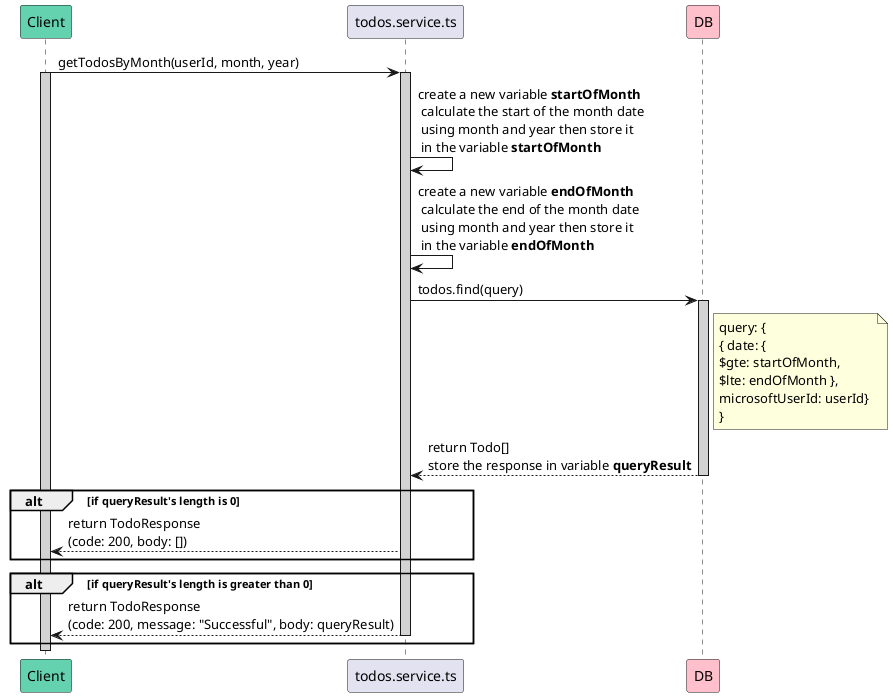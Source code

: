 @startuml getTodosByMonth
participant Client #64D1AF
participant todos.service.ts
participant DB #FFC0CB

Client -> todos.service.ts : getTodosByMonth(userId, month, year)
activate Client #D3D3D3
activate todos.service.ts #D3D3D3

todos.service.ts -> todos.service.ts : create a new variable **startOfMonth** \n calculate the start of the month date \n using month and year then store it \n in the variable **startOfMonth**
todos.service.ts -> todos.service.ts : create a new variable **endOfMonth** \n calculate the end of the month date \n using month and year then store it \n in the variable **endOfMonth**
    
    todos.service.ts -> DB : todos.find(query)
    activate DB #D3D3D3
    note right of DB: query: { \n{ date: { \n$gte: startOfMonth, \n$lte: endOfMonth }, \nmicrosoftUserId: userId} \n}
    DB --> todos.service.ts: return Todo[] \nstore the response in variable **queryResult**
    deactivate 
    
    alt if queryResult's length is 0
        todos.service.ts --> Client : return TodoResponse\n(code: 200, body: [])
    end

    alt if queryResult's length is greater than 0
        todos.service.ts --> Client : return TodoResponse\n(code: 200, message: "Successful", body: queryResult)
        deactivate todos.service.ts
    end

deactivate Client
@enduml
